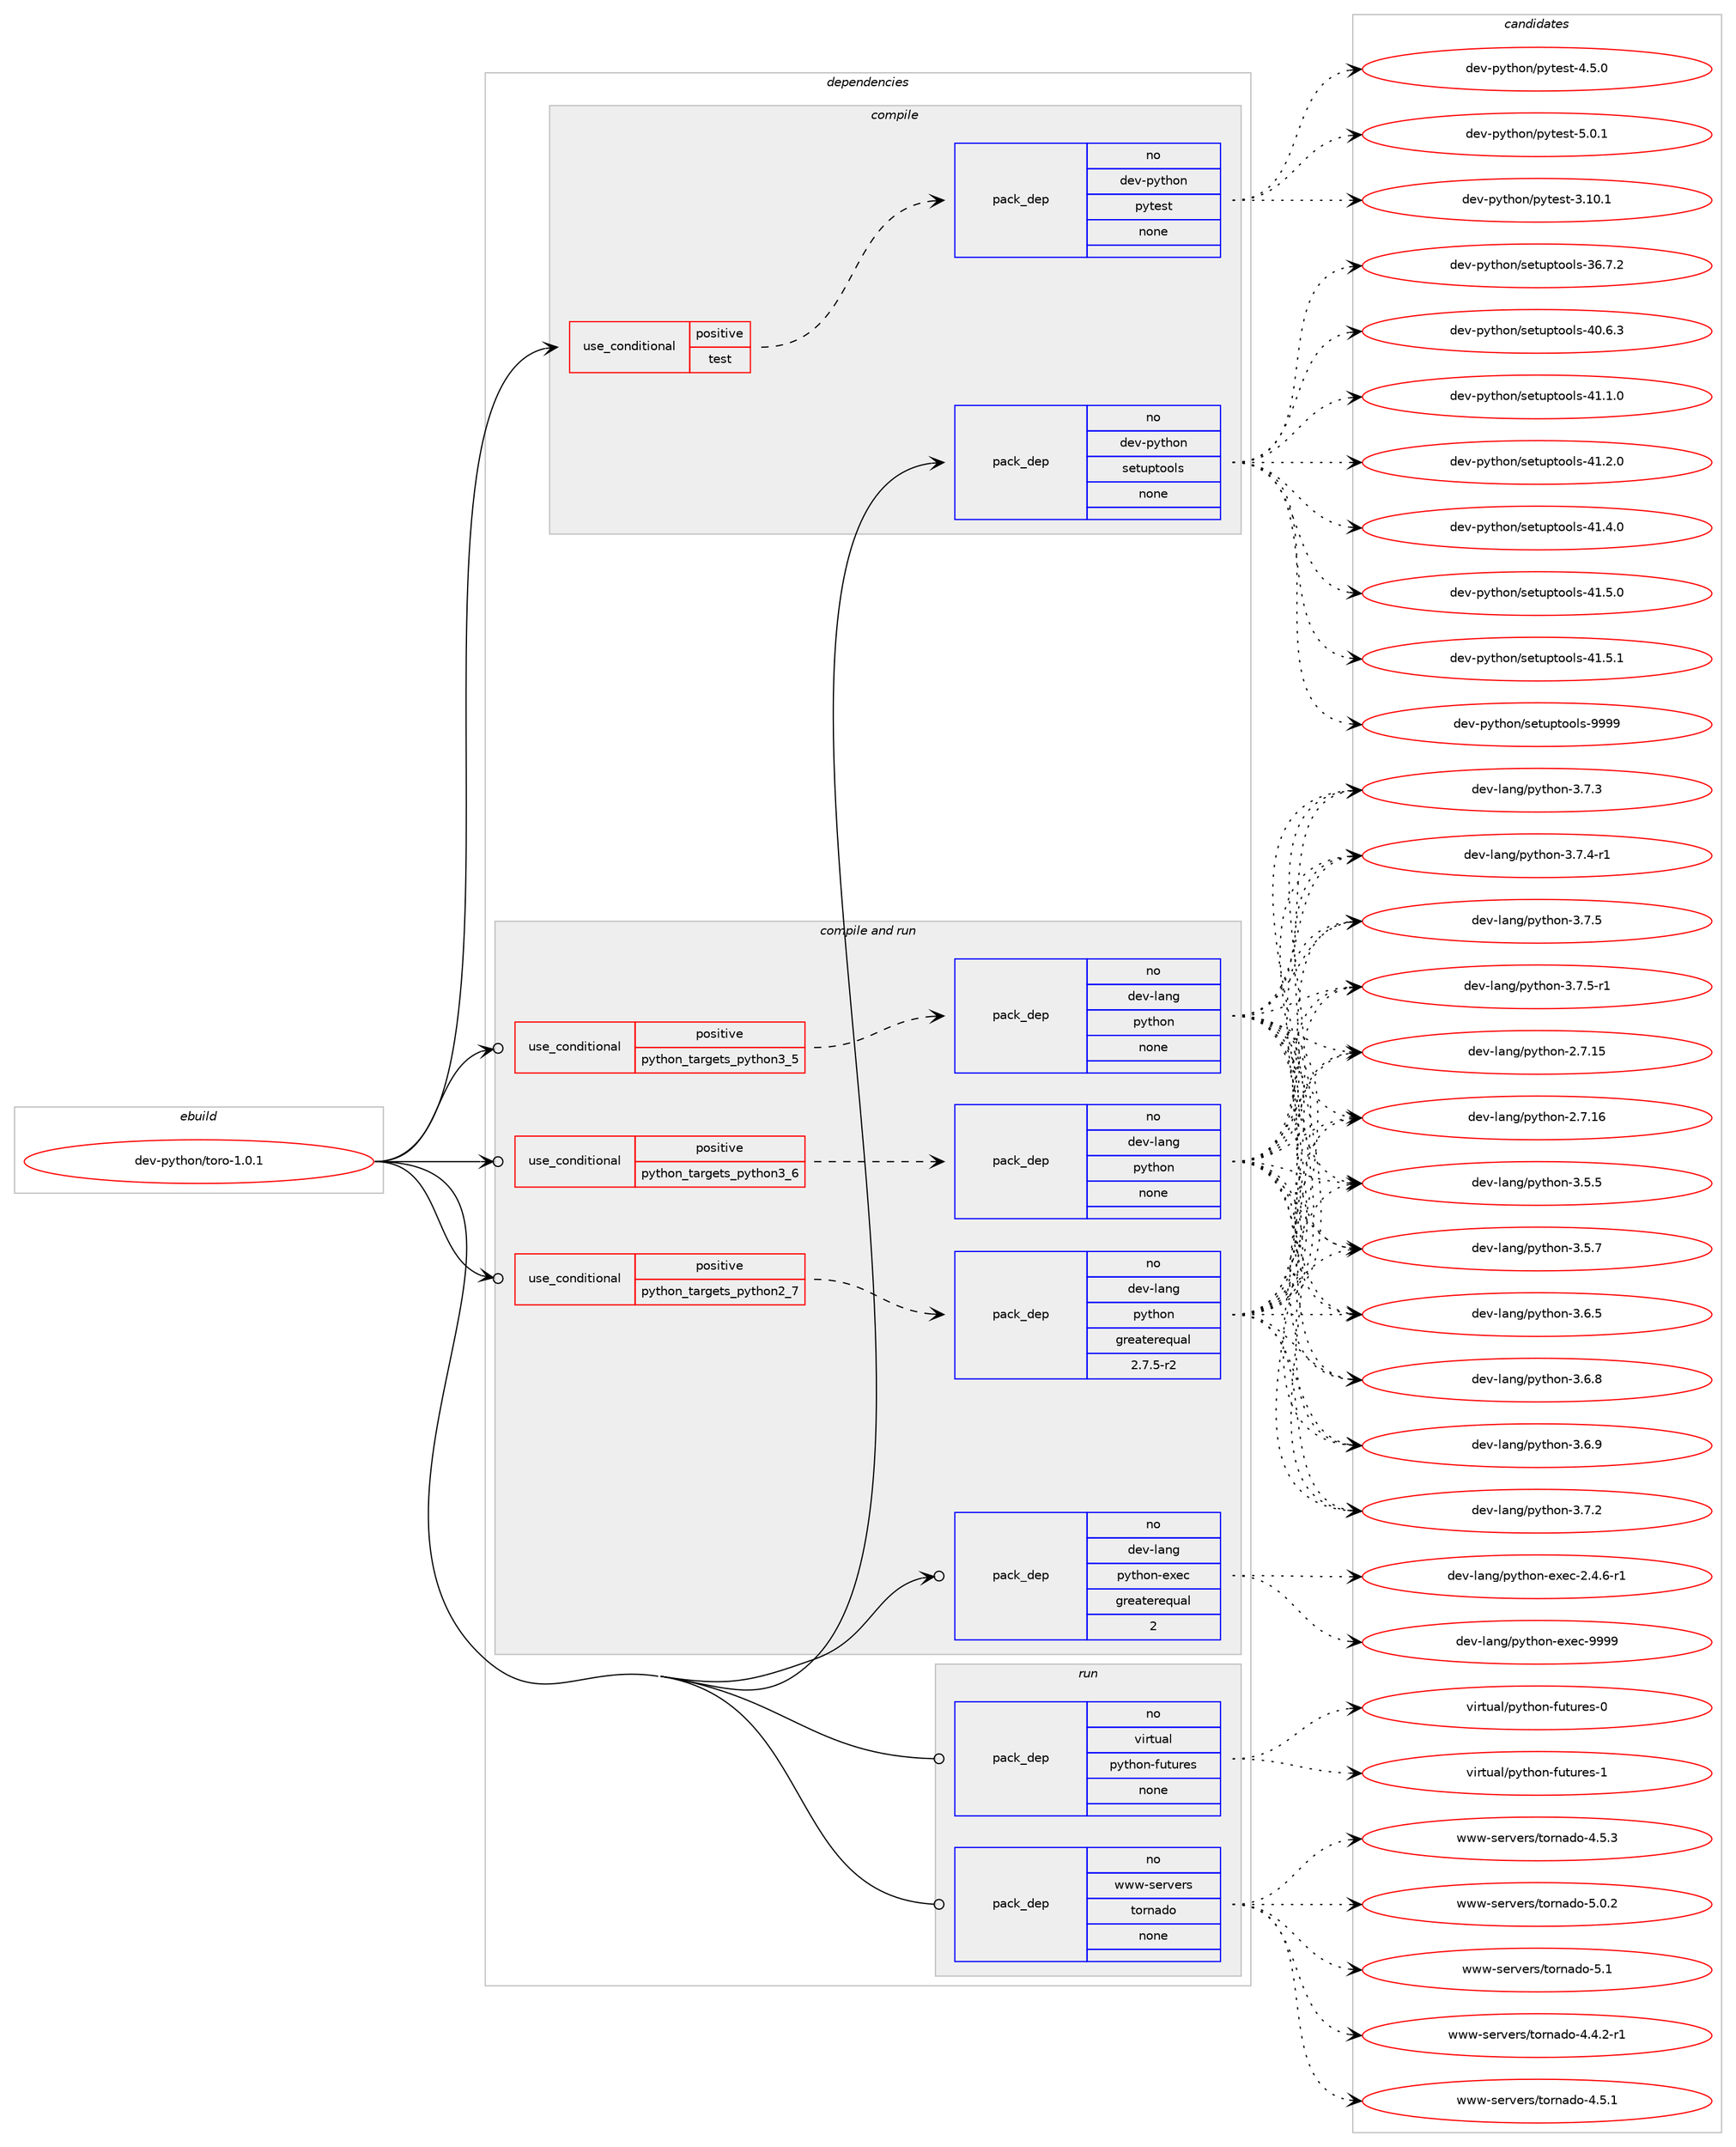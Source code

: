 digraph prolog {

# *************
# Graph options
# *************

newrank=true;
concentrate=true;
compound=true;
graph [rankdir=LR,fontname=Helvetica,fontsize=10,ranksep=1.5];#, ranksep=2.5, nodesep=0.2];
edge  [arrowhead=vee];
node  [fontname=Helvetica,fontsize=10];

# **********
# The ebuild
# **********

subgraph cluster_leftcol {
color=gray;
rank=same;
label=<<i>ebuild</i>>;
id [label="dev-python/toro-1.0.1", color=red, width=4, href="../dev-python/toro-1.0.1.svg"];
}

# ****************
# The dependencies
# ****************

subgraph cluster_midcol {
color=gray;
label=<<i>dependencies</i>>;
subgraph cluster_compile {
fillcolor="#eeeeee";
style=filled;
label=<<i>compile</i>>;
subgraph cond150563 {
dependency641016 [label=<<TABLE BORDER="0" CELLBORDER="1" CELLSPACING="0" CELLPADDING="4"><TR><TD ROWSPAN="3" CELLPADDING="10">use_conditional</TD></TR><TR><TD>positive</TD></TR><TR><TD>test</TD></TR></TABLE>>, shape=none, color=red];
subgraph pack478571 {
dependency641017 [label=<<TABLE BORDER="0" CELLBORDER="1" CELLSPACING="0" CELLPADDING="4" WIDTH="220"><TR><TD ROWSPAN="6" CELLPADDING="30">pack_dep</TD></TR><TR><TD WIDTH="110">no</TD></TR><TR><TD>dev-python</TD></TR><TR><TD>pytest</TD></TR><TR><TD>none</TD></TR><TR><TD></TD></TR></TABLE>>, shape=none, color=blue];
}
dependency641016:e -> dependency641017:w [weight=20,style="dashed",arrowhead="vee"];
}
id:e -> dependency641016:w [weight=20,style="solid",arrowhead="vee"];
subgraph pack478572 {
dependency641018 [label=<<TABLE BORDER="0" CELLBORDER="1" CELLSPACING="0" CELLPADDING="4" WIDTH="220"><TR><TD ROWSPAN="6" CELLPADDING="30">pack_dep</TD></TR><TR><TD WIDTH="110">no</TD></TR><TR><TD>dev-python</TD></TR><TR><TD>setuptools</TD></TR><TR><TD>none</TD></TR><TR><TD></TD></TR></TABLE>>, shape=none, color=blue];
}
id:e -> dependency641018:w [weight=20,style="solid",arrowhead="vee"];
}
subgraph cluster_compileandrun {
fillcolor="#eeeeee";
style=filled;
label=<<i>compile and run</i>>;
subgraph cond150564 {
dependency641019 [label=<<TABLE BORDER="0" CELLBORDER="1" CELLSPACING="0" CELLPADDING="4"><TR><TD ROWSPAN="3" CELLPADDING="10">use_conditional</TD></TR><TR><TD>positive</TD></TR><TR><TD>python_targets_python2_7</TD></TR></TABLE>>, shape=none, color=red];
subgraph pack478573 {
dependency641020 [label=<<TABLE BORDER="0" CELLBORDER="1" CELLSPACING="0" CELLPADDING="4" WIDTH="220"><TR><TD ROWSPAN="6" CELLPADDING="30">pack_dep</TD></TR><TR><TD WIDTH="110">no</TD></TR><TR><TD>dev-lang</TD></TR><TR><TD>python</TD></TR><TR><TD>greaterequal</TD></TR><TR><TD>2.7.5-r2</TD></TR></TABLE>>, shape=none, color=blue];
}
dependency641019:e -> dependency641020:w [weight=20,style="dashed",arrowhead="vee"];
}
id:e -> dependency641019:w [weight=20,style="solid",arrowhead="odotvee"];
subgraph cond150565 {
dependency641021 [label=<<TABLE BORDER="0" CELLBORDER="1" CELLSPACING="0" CELLPADDING="4"><TR><TD ROWSPAN="3" CELLPADDING="10">use_conditional</TD></TR><TR><TD>positive</TD></TR><TR><TD>python_targets_python3_5</TD></TR></TABLE>>, shape=none, color=red];
subgraph pack478574 {
dependency641022 [label=<<TABLE BORDER="0" CELLBORDER="1" CELLSPACING="0" CELLPADDING="4" WIDTH="220"><TR><TD ROWSPAN="6" CELLPADDING="30">pack_dep</TD></TR><TR><TD WIDTH="110">no</TD></TR><TR><TD>dev-lang</TD></TR><TR><TD>python</TD></TR><TR><TD>none</TD></TR><TR><TD></TD></TR></TABLE>>, shape=none, color=blue];
}
dependency641021:e -> dependency641022:w [weight=20,style="dashed",arrowhead="vee"];
}
id:e -> dependency641021:w [weight=20,style="solid",arrowhead="odotvee"];
subgraph cond150566 {
dependency641023 [label=<<TABLE BORDER="0" CELLBORDER="1" CELLSPACING="0" CELLPADDING="4"><TR><TD ROWSPAN="3" CELLPADDING="10">use_conditional</TD></TR><TR><TD>positive</TD></TR><TR><TD>python_targets_python3_6</TD></TR></TABLE>>, shape=none, color=red];
subgraph pack478575 {
dependency641024 [label=<<TABLE BORDER="0" CELLBORDER="1" CELLSPACING="0" CELLPADDING="4" WIDTH="220"><TR><TD ROWSPAN="6" CELLPADDING="30">pack_dep</TD></TR><TR><TD WIDTH="110">no</TD></TR><TR><TD>dev-lang</TD></TR><TR><TD>python</TD></TR><TR><TD>none</TD></TR><TR><TD></TD></TR></TABLE>>, shape=none, color=blue];
}
dependency641023:e -> dependency641024:w [weight=20,style="dashed",arrowhead="vee"];
}
id:e -> dependency641023:w [weight=20,style="solid",arrowhead="odotvee"];
subgraph pack478576 {
dependency641025 [label=<<TABLE BORDER="0" CELLBORDER="1" CELLSPACING="0" CELLPADDING="4" WIDTH="220"><TR><TD ROWSPAN="6" CELLPADDING="30">pack_dep</TD></TR><TR><TD WIDTH="110">no</TD></TR><TR><TD>dev-lang</TD></TR><TR><TD>python-exec</TD></TR><TR><TD>greaterequal</TD></TR><TR><TD>2</TD></TR></TABLE>>, shape=none, color=blue];
}
id:e -> dependency641025:w [weight=20,style="solid",arrowhead="odotvee"];
}
subgraph cluster_run {
fillcolor="#eeeeee";
style=filled;
label=<<i>run</i>>;
subgraph pack478577 {
dependency641026 [label=<<TABLE BORDER="0" CELLBORDER="1" CELLSPACING="0" CELLPADDING="4" WIDTH="220"><TR><TD ROWSPAN="6" CELLPADDING="30">pack_dep</TD></TR><TR><TD WIDTH="110">no</TD></TR><TR><TD>virtual</TD></TR><TR><TD>python-futures</TD></TR><TR><TD>none</TD></TR><TR><TD></TD></TR></TABLE>>, shape=none, color=blue];
}
id:e -> dependency641026:w [weight=20,style="solid",arrowhead="odot"];
subgraph pack478578 {
dependency641027 [label=<<TABLE BORDER="0" CELLBORDER="1" CELLSPACING="0" CELLPADDING="4" WIDTH="220"><TR><TD ROWSPAN="6" CELLPADDING="30">pack_dep</TD></TR><TR><TD WIDTH="110">no</TD></TR><TR><TD>www-servers</TD></TR><TR><TD>tornado</TD></TR><TR><TD>none</TD></TR><TR><TD></TD></TR></TABLE>>, shape=none, color=blue];
}
id:e -> dependency641027:w [weight=20,style="solid",arrowhead="odot"];
}
}

# **************
# The candidates
# **************

subgraph cluster_choices {
rank=same;
color=gray;
label=<<i>candidates</i>>;

subgraph choice478571 {
color=black;
nodesep=1;
choice100101118451121211161041111104711212111610111511645514649484649 [label="dev-python/pytest-3.10.1", color=red, width=4,href="../dev-python/pytest-3.10.1.svg"];
choice1001011184511212111610411111047112121116101115116455246534648 [label="dev-python/pytest-4.5.0", color=red, width=4,href="../dev-python/pytest-4.5.0.svg"];
choice1001011184511212111610411111047112121116101115116455346484649 [label="dev-python/pytest-5.0.1", color=red, width=4,href="../dev-python/pytest-5.0.1.svg"];
dependency641017:e -> choice100101118451121211161041111104711212111610111511645514649484649:w [style=dotted,weight="100"];
dependency641017:e -> choice1001011184511212111610411111047112121116101115116455246534648:w [style=dotted,weight="100"];
dependency641017:e -> choice1001011184511212111610411111047112121116101115116455346484649:w [style=dotted,weight="100"];
}
subgraph choice478572 {
color=black;
nodesep=1;
choice100101118451121211161041111104711510111611711211611111110811545515446554650 [label="dev-python/setuptools-36.7.2", color=red, width=4,href="../dev-python/setuptools-36.7.2.svg"];
choice100101118451121211161041111104711510111611711211611111110811545524846544651 [label="dev-python/setuptools-40.6.3", color=red, width=4,href="../dev-python/setuptools-40.6.3.svg"];
choice100101118451121211161041111104711510111611711211611111110811545524946494648 [label="dev-python/setuptools-41.1.0", color=red, width=4,href="../dev-python/setuptools-41.1.0.svg"];
choice100101118451121211161041111104711510111611711211611111110811545524946504648 [label="dev-python/setuptools-41.2.0", color=red, width=4,href="../dev-python/setuptools-41.2.0.svg"];
choice100101118451121211161041111104711510111611711211611111110811545524946524648 [label="dev-python/setuptools-41.4.0", color=red, width=4,href="../dev-python/setuptools-41.4.0.svg"];
choice100101118451121211161041111104711510111611711211611111110811545524946534648 [label="dev-python/setuptools-41.5.0", color=red, width=4,href="../dev-python/setuptools-41.5.0.svg"];
choice100101118451121211161041111104711510111611711211611111110811545524946534649 [label="dev-python/setuptools-41.5.1", color=red, width=4,href="../dev-python/setuptools-41.5.1.svg"];
choice10010111845112121116104111110471151011161171121161111111081154557575757 [label="dev-python/setuptools-9999", color=red, width=4,href="../dev-python/setuptools-9999.svg"];
dependency641018:e -> choice100101118451121211161041111104711510111611711211611111110811545515446554650:w [style=dotted,weight="100"];
dependency641018:e -> choice100101118451121211161041111104711510111611711211611111110811545524846544651:w [style=dotted,weight="100"];
dependency641018:e -> choice100101118451121211161041111104711510111611711211611111110811545524946494648:w [style=dotted,weight="100"];
dependency641018:e -> choice100101118451121211161041111104711510111611711211611111110811545524946504648:w [style=dotted,weight="100"];
dependency641018:e -> choice100101118451121211161041111104711510111611711211611111110811545524946524648:w [style=dotted,weight="100"];
dependency641018:e -> choice100101118451121211161041111104711510111611711211611111110811545524946534648:w [style=dotted,weight="100"];
dependency641018:e -> choice100101118451121211161041111104711510111611711211611111110811545524946534649:w [style=dotted,weight="100"];
dependency641018:e -> choice10010111845112121116104111110471151011161171121161111111081154557575757:w [style=dotted,weight="100"];
}
subgraph choice478573 {
color=black;
nodesep=1;
choice10010111845108971101034711212111610411111045504655464953 [label="dev-lang/python-2.7.15", color=red, width=4,href="../dev-lang/python-2.7.15.svg"];
choice10010111845108971101034711212111610411111045504655464954 [label="dev-lang/python-2.7.16", color=red, width=4,href="../dev-lang/python-2.7.16.svg"];
choice100101118451089711010347112121116104111110455146534653 [label="dev-lang/python-3.5.5", color=red, width=4,href="../dev-lang/python-3.5.5.svg"];
choice100101118451089711010347112121116104111110455146534655 [label="dev-lang/python-3.5.7", color=red, width=4,href="../dev-lang/python-3.5.7.svg"];
choice100101118451089711010347112121116104111110455146544653 [label="dev-lang/python-3.6.5", color=red, width=4,href="../dev-lang/python-3.6.5.svg"];
choice100101118451089711010347112121116104111110455146544656 [label="dev-lang/python-3.6.8", color=red, width=4,href="../dev-lang/python-3.6.8.svg"];
choice100101118451089711010347112121116104111110455146544657 [label="dev-lang/python-3.6.9", color=red, width=4,href="../dev-lang/python-3.6.9.svg"];
choice100101118451089711010347112121116104111110455146554650 [label="dev-lang/python-3.7.2", color=red, width=4,href="../dev-lang/python-3.7.2.svg"];
choice100101118451089711010347112121116104111110455146554651 [label="dev-lang/python-3.7.3", color=red, width=4,href="../dev-lang/python-3.7.3.svg"];
choice1001011184510897110103471121211161041111104551465546524511449 [label="dev-lang/python-3.7.4-r1", color=red, width=4,href="../dev-lang/python-3.7.4-r1.svg"];
choice100101118451089711010347112121116104111110455146554653 [label="dev-lang/python-3.7.5", color=red, width=4,href="../dev-lang/python-3.7.5.svg"];
choice1001011184510897110103471121211161041111104551465546534511449 [label="dev-lang/python-3.7.5-r1", color=red, width=4,href="../dev-lang/python-3.7.5-r1.svg"];
dependency641020:e -> choice10010111845108971101034711212111610411111045504655464953:w [style=dotted,weight="100"];
dependency641020:e -> choice10010111845108971101034711212111610411111045504655464954:w [style=dotted,weight="100"];
dependency641020:e -> choice100101118451089711010347112121116104111110455146534653:w [style=dotted,weight="100"];
dependency641020:e -> choice100101118451089711010347112121116104111110455146534655:w [style=dotted,weight="100"];
dependency641020:e -> choice100101118451089711010347112121116104111110455146544653:w [style=dotted,weight="100"];
dependency641020:e -> choice100101118451089711010347112121116104111110455146544656:w [style=dotted,weight="100"];
dependency641020:e -> choice100101118451089711010347112121116104111110455146544657:w [style=dotted,weight="100"];
dependency641020:e -> choice100101118451089711010347112121116104111110455146554650:w [style=dotted,weight="100"];
dependency641020:e -> choice100101118451089711010347112121116104111110455146554651:w [style=dotted,weight="100"];
dependency641020:e -> choice1001011184510897110103471121211161041111104551465546524511449:w [style=dotted,weight="100"];
dependency641020:e -> choice100101118451089711010347112121116104111110455146554653:w [style=dotted,weight="100"];
dependency641020:e -> choice1001011184510897110103471121211161041111104551465546534511449:w [style=dotted,weight="100"];
}
subgraph choice478574 {
color=black;
nodesep=1;
choice10010111845108971101034711212111610411111045504655464953 [label="dev-lang/python-2.7.15", color=red, width=4,href="../dev-lang/python-2.7.15.svg"];
choice10010111845108971101034711212111610411111045504655464954 [label="dev-lang/python-2.7.16", color=red, width=4,href="../dev-lang/python-2.7.16.svg"];
choice100101118451089711010347112121116104111110455146534653 [label="dev-lang/python-3.5.5", color=red, width=4,href="../dev-lang/python-3.5.5.svg"];
choice100101118451089711010347112121116104111110455146534655 [label="dev-lang/python-3.5.7", color=red, width=4,href="../dev-lang/python-3.5.7.svg"];
choice100101118451089711010347112121116104111110455146544653 [label="dev-lang/python-3.6.5", color=red, width=4,href="../dev-lang/python-3.6.5.svg"];
choice100101118451089711010347112121116104111110455146544656 [label="dev-lang/python-3.6.8", color=red, width=4,href="../dev-lang/python-3.6.8.svg"];
choice100101118451089711010347112121116104111110455146544657 [label="dev-lang/python-3.6.9", color=red, width=4,href="../dev-lang/python-3.6.9.svg"];
choice100101118451089711010347112121116104111110455146554650 [label="dev-lang/python-3.7.2", color=red, width=4,href="../dev-lang/python-3.7.2.svg"];
choice100101118451089711010347112121116104111110455146554651 [label="dev-lang/python-3.7.3", color=red, width=4,href="../dev-lang/python-3.7.3.svg"];
choice1001011184510897110103471121211161041111104551465546524511449 [label="dev-lang/python-3.7.4-r1", color=red, width=4,href="../dev-lang/python-3.7.4-r1.svg"];
choice100101118451089711010347112121116104111110455146554653 [label="dev-lang/python-3.7.5", color=red, width=4,href="../dev-lang/python-3.7.5.svg"];
choice1001011184510897110103471121211161041111104551465546534511449 [label="dev-lang/python-3.7.5-r1", color=red, width=4,href="../dev-lang/python-3.7.5-r1.svg"];
dependency641022:e -> choice10010111845108971101034711212111610411111045504655464953:w [style=dotted,weight="100"];
dependency641022:e -> choice10010111845108971101034711212111610411111045504655464954:w [style=dotted,weight="100"];
dependency641022:e -> choice100101118451089711010347112121116104111110455146534653:w [style=dotted,weight="100"];
dependency641022:e -> choice100101118451089711010347112121116104111110455146534655:w [style=dotted,weight="100"];
dependency641022:e -> choice100101118451089711010347112121116104111110455146544653:w [style=dotted,weight="100"];
dependency641022:e -> choice100101118451089711010347112121116104111110455146544656:w [style=dotted,weight="100"];
dependency641022:e -> choice100101118451089711010347112121116104111110455146544657:w [style=dotted,weight="100"];
dependency641022:e -> choice100101118451089711010347112121116104111110455146554650:w [style=dotted,weight="100"];
dependency641022:e -> choice100101118451089711010347112121116104111110455146554651:w [style=dotted,weight="100"];
dependency641022:e -> choice1001011184510897110103471121211161041111104551465546524511449:w [style=dotted,weight="100"];
dependency641022:e -> choice100101118451089711010347112121116104111110455146554653:w [style=dotted,weight="100"];
dependency641022:e -> choice1001011184510897110103471121211161041111104551465546534511449:w [style=dotted,weight="100"];
}
subgraph choice478575 {
color=black;
nodesep=1;
choice10010111845108971101034711212111610411111045504655464953 [label="dev-lang/python-2.7.15", color=red, width=4,href="../dev-lang/python-2.7.15.svg"];
choice10010111845108971101034711212111610411111045504655464954 [label="dev-lang/python-2.7.16", color=red, width=4,href="../dev-lang/python-2.7.16.svg"];
choice100101118451089711010347112121116104111110455146534653 [label="dev-lang/python-3.5.5", color=red, width=4,href="../dev-lang/python-3.5.5.svg"];
choice100101118451089711010347112121116104111110455146534655 [label="dev-lang/python-3.5.7", color=red, width=4,href="../dev-lang/python-3.5.7.svg"];
choice100101118451089711010347112121116104111110455146544653 [label="dev-lang/python-3.6.5", color=red, width=4,href="../dev-lang/python-3.6.5.svg"];
choice100101118451089711010347112121116104111110455146544656 [label="dev-lang/python-3.6.8", color=red, width=4,href="../dev-lang/python-3.6.8.svg"];
choice100101118451089711010347112121116104111110455146544657 [label="dev-lang/python-3.6.9", color=red, width=4,href="../dev-lang/python-3.6.9.svg"];
choice100101118451089711010347112121116104111110455146554650 [label="dev-lang/python-3.7.2", color=red, width=4,href="../dev-lang/python-3.7.2.svg"];
choice100101118451089711010347112121116104111110455146554651 [label="dev-lang/python-3.7.3", color=red, width=4,href="../dev-lang/python-3.7.3.svg"];
choice1001011184510897110103471121211161041111104551465546524511449 [label="dev-lang/python-3.7.4-r1", color=red, width=4,href="../dev-lang/python-3.7.4-r1.svg"];
choice100101118451089711010347112121116104111110455146554653 [label="dev-lang/python-3.7.5", color=red, width=4,href="../dev-lang/python-3.7.5.svg"];
choice1001011184510897110103471121211161041111104551465546534511449 [label="dev-lang/python-3.7.5-r1", color=red, width=4,href="../dev-lang/python-3.7.5-r1.svg"];
dependency641024:e -> choice10010111845108971101034711212111610411111045504655464953:w [style=dotted,weight="100"];
dependency641024:e -> choice10010111845108971101034711212111610411111045504655464954:w [style=dotted,weight="100"];
dependency641024:e -> choice100101118451089711010347112121116104111110455146534653:w [style=dotted,weight="100"];
dependency641024:e -> choice100101118451089711010347112121116104111110455146534655:w [style=dotted,weight="100"];
dependency641024:e -> choice100101118451089711010347112121116104111110455146544653:w [style=dotted,weight="100"];
dependency641024:e -> choice100101118451089711010347112121116104111110455146544656:w [style=dotted,weight="100"];
dependency641024:e -> choice100101118451089711010347112121116104111110455146544657:w [style=dotted,weight="100"];
dependency641024:e -> choice100101118451089711010347112121116104111110455146554650:w [style=dotted,weight="100"];
dependency641024:e -> choice100101118451089711010347112121116104111110455146554651:w [style=dotted,weight="100"];
dependency641024:e -> choice1001011184510897110103471121211161041111104551465546524511449:w [style=dotted,weight="100"];
dependency641024:e -> choice100101118451089711010347112121116104111110455146554653:w [style=dotted,weight="100"];
dependency641024:e -> choice1001011184510897110103471121211161041111104551465546534511449:w [style=dotted,weight="100"];
}
subgraph choice478576 {
color=black;
nodesep=1;
choice10010111845108971101034711212111610411111045101120101994550465246544511449 [label="dev-lang/python-exec-2.4.6-r1", color=red, width=4,href="../dev-lang/python-exec-2.4.6-r1.svg"];
choice10010111845108971101034711212111610411111045101120101994557575757 [label="dev-lang/python-exec-9999", color=red, width=4,href="../dev-lang/python-exec-9999.svg"];
dependency641025:e -> choice10010111845108971101034711212111610411111045101120101994550465246544511449:w [style=dotted,weight="100"];
dependency641025:e -> choice10010111845108971101034711212111610411111045101120101994557575757:w [style=dotted,weight="100"];
}
subgraph choice478577 {
color=black;
nodesep=1;
choice1181051141161179710847112121116104111110451021171161171141011154548 [label="virtual/python-futures-0", color=red, width=4,href="../virtual/python-futures-0.svg"];
choice1181051141161179710847112121116104111110451021171161171141011154549 [label="virtual/python-futures-1", color=red, width=4,href="../virtual/python-futures-1.svg"];
dependency641026:e -> choice1181051141161179710847112121116104111110451021171161171141011154548:w [style=dotted,weight="100"];
dependency641026:e -> choice1181051141161179710847112121116104111110451021171161171141011154549:w [style=dotted,weight="100"];
}
subgraph choice478578 {
color=black;
nodesep=1;
choice1191191194511510111411810111411547116111114110971001114552465246504511449 [label="www-servers/tornado-4.4.2-r1", color=red, width=4,href="../www-servers/tornado-4.4.2-r1.svg"];
choice119119119451151011141181011141154711611111411097100111455246534649 [label="www-servers/tornado-4.5.1", color=red, width=4,href="../www-servers/tornado-4.5.1.svg"];
choice119119119451151011141181011141154711611111411097100111455246534651 [label="www-servers/tornado-4.5.3", color=red, width=4,href="../www-servers/tornado-4.5.3.svg"];
choice119119119451151011141181011141154711611111411097100111455346484650 [label="www-servers/tornado-5.0.2", color=red, width=4,href="../www-servers/tornado-5.0.2.svg"];
choice11911911945115101114118101114115471161111141109710011145534649 [label="www-servers/tornado-5.1", color=red, width=4,href="../www-servers/tornado-5.1.svg"];
dependency641027:e -> choice1191191194511510111411810111411547116111114110971001114552465246504511449:w [style=dotted,weight="100"];
dependency641027:e -> choice119119119451151011141181011141154711611111411097100111455246534649:w [style=dotted,weight="100"];
dependency641027:e -> choice119119119451151011141181011141154711611111411097100111455246534651:w [style=dotted,weight="100"];
dependency641027:e -> choice119119119451151011141181011141154711611111411097100111455346484650:w [style=dotted,weight="100"];
dependency641027:e -> choice11911911945115101114118101114115471161111141109710011145534649:w [style=dotted,weight="100"];
}
}

}
